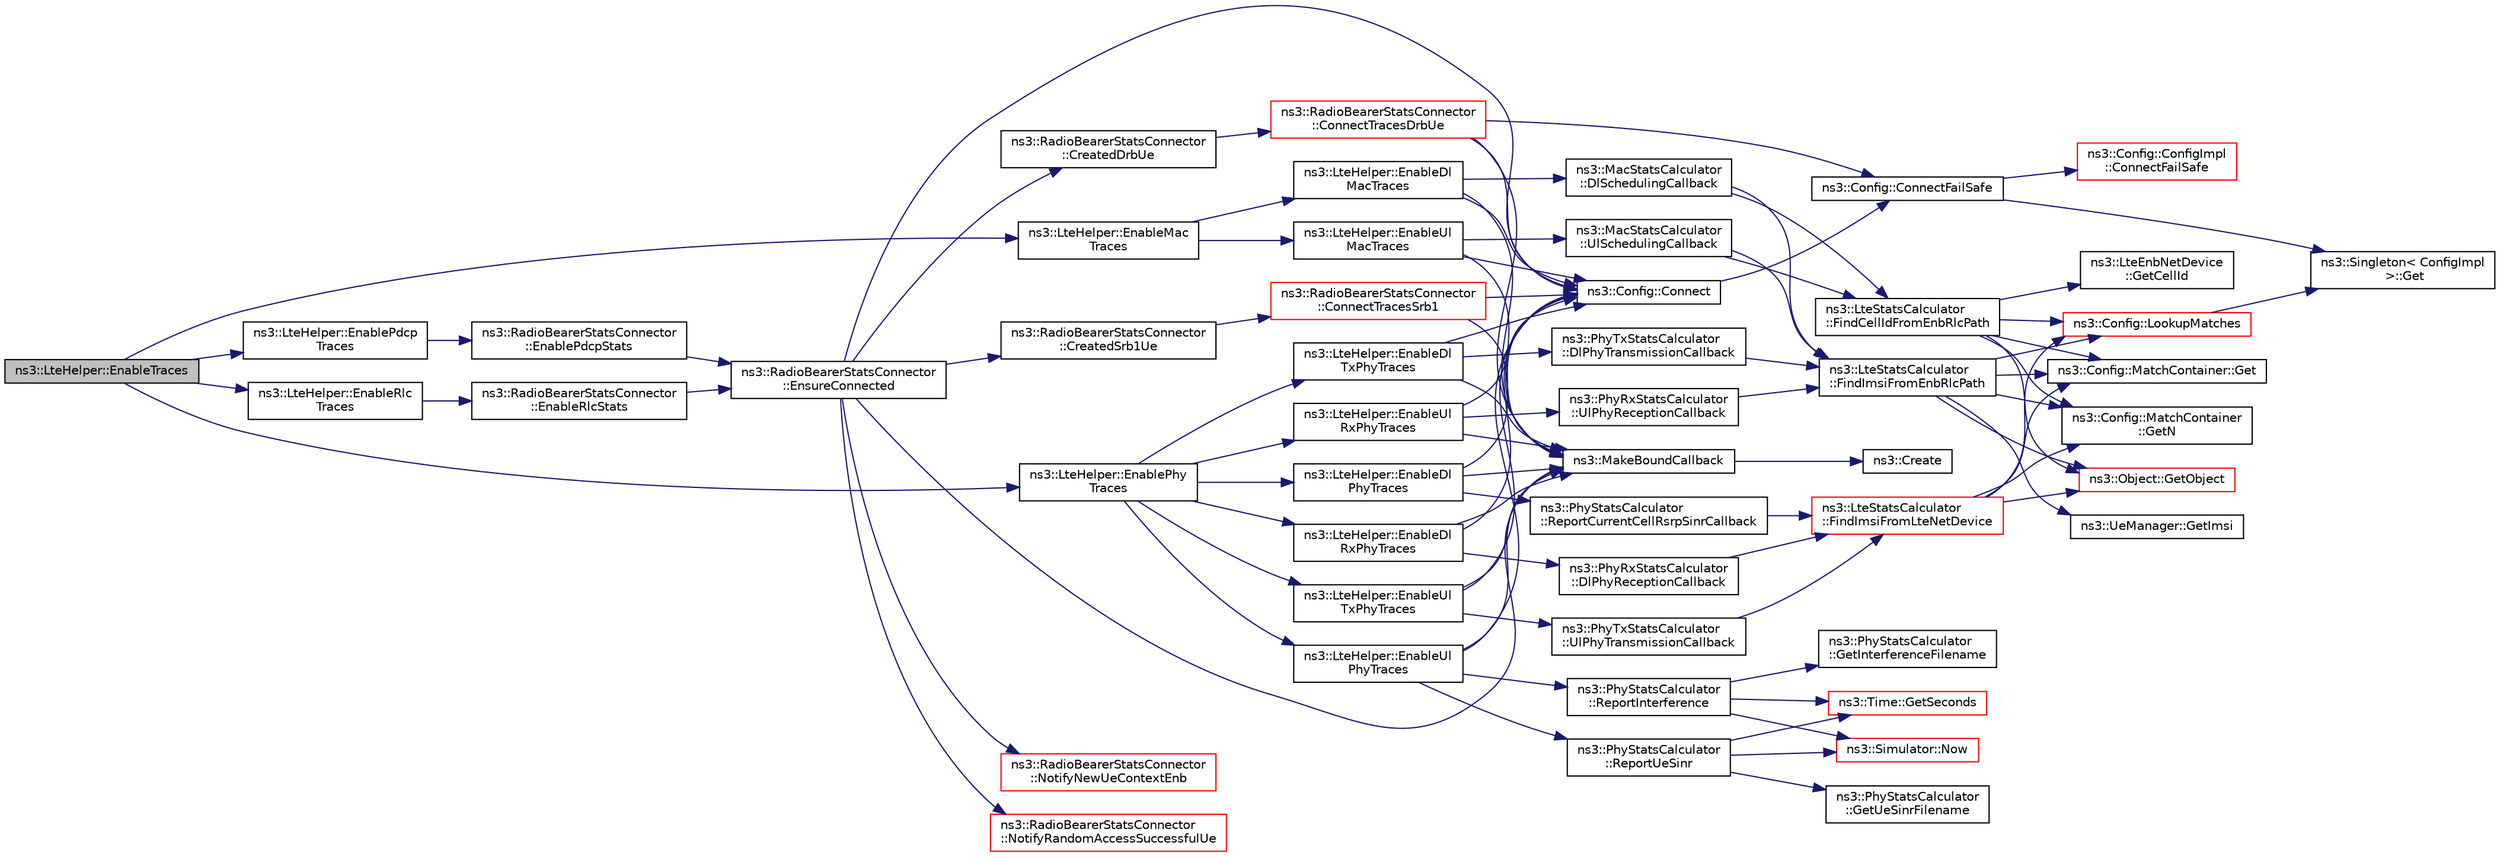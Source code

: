 digraph "ns3::LteHelper::EnableTraces"
{
 // LATEX_PDF_SIZE
  edge [fontname="Helvetica",fontsize="10",labelfontname="Helvetica",labelfontsize="10"];
  node [fontname="Helvetica",fontsize="10",shape=record];
  rankdir="LR";
  Node1 [label="ns3::LteHelper::EnableTraces",height=0.2,width=0.4,color="black", fillcolor="grey75", style="filled", fontcolor="black",tooltip="Enables trace sinks for PHY, MAC, RLC and PDCP."];
  Node1 -> Node2 [color="midnightblue",fontsize="10",style="solid",fontname="Helvetica"];
  Node2 [label="ns3::LteHelper::EnableMac\lTraces",height=0.2,width=0.4,color="black", fillcolor="white", style="filled",URL="$classns3_1_1_lte_helper.html#affa3a12841520407d3662417fe41863d",tooltip="Enable trace sinks for MAC layer."];
  Node2 -> Node3 [color="midnightblue",fontsize="10",style="solid",fontname="Helvetica"];
  Node3 [label="ns3::LteHelper::EnableDl\lMacTraces",height=0.2,width=0.4,color="black", fillcolor="white", style="filled",URL="$classns3_1_1_lte_helper.html#aca02df5d8852bf9721b1541707dcd84f",tooltip="Enable trace sinks for DL MAC layer."];
  Node3 -> Node4 [color="midnightblue",fontsize="10",style="solid",fontname="Helvetica"];
  Node4 [label="ns3::Config::Connect",height=0.2,width=0.4,color="black", fillcolor="white", style="filled",URL="$group__config.html#ga4014f151241cd0939b6cb64409605736",tooltip=" "];
  Node4 -> Node5 [color="midnightblue",fontsize="10",style="solid",fontname="Helvetica"];
  Node5 [label="ns3::Config::ConnectFailSafe",height=0.2,width=0.4,color="black", fillcolor="white", style="filled",URL="$namespacens3_1_1_config.html#aad60d6903a15881b81e982ad5312114a",tooltip="This function will attempt to find all trace sources which match the input path and will then connect..."];
  Node5 -> Node6 [color="midnightblue",fontsize="10",style="solid",fontname="Helvetica"];
  Node6 [label="ns3::Config::ConfigImpl\l::ConnectFailSafe",height=0.2,width=0.4,color="red", fillcolor="white", style="filled",URL="$classns3_1_1_config_1_1_config_impl.html#a5761c70117341e4ea296917bc095e6c0",tooltip="This function will attempt to find all trace sources which match the input path and will then connect..."];
  Node5 -> Node10 [color="midnightblue",fontsize="10",style="solid",fontname="Helvetica"];
  Node10 [label="ns3::Singleton\< ConfigImpl\l \>::Get",height=0.2,width=0.4,color="black", fillcolor="white", style="filled",URL="$classns3_1_1_singleton.html#a80a2cd3c25a27ea72add7a9f7a141ffa",tooltip="Get a pointer to the singleton instance."];
  Node3 -> Node11 [color="midnightblue",fontsize="10",style="solid",fontname="Helvetica"];
  Node11 [label="ns3::MacStatsCalculator\l::DlSchedulingCallback",height=0.2,width=0.4,color="black", fillcolor="white", style="filled",URL="$classns3_1_1_mac_stats_calculator.html#a5408fc566f68e7d3a7a98c62a74131f8",tooltip="Trace sink for the ns3::LteEnbMac::DlScheduling trace source."];
  Node11 -> Node12 [color="midnightblue",fontsize="10",style="solid",fontname="Helvetica"];
  Node12 [label="ns3::LteStatsCalculator\l::FindCellIdFromEnbRlcPath",height=0.2,width=0.4,color="black", fillcolor="white", style="filled",URL="$classns3_1_1_lte_stats_calculator.html#a5d4f64c0c48a8d0a841f0b889a11af2a",tooltip="Retrieves CellId from Enb RLC path in the attribute system."];
  Node12 -> Node13 [color="midnightblue",fontsize="10",style="solid",fontname="Helvetica"];
  Node13 [label="ns3::Config::MatchContainer::Get",height=0.2,width=0.4,color="black", fillcolor="white", style="filled",URL="$classns3_1_1_config_1_1_match_container.html#a515fafc2cd3e2d735aed16ece65dfb0e",tooltip=" "];
  Node12 -> Node14 [color="midnightblue",fontsize="10",style="solid",fontname="Helvetica"];
  Node14 [label="ns3::LteEnbNetDevice\l::GetCellId",height=0.2,width=0.4,color="black", fillcolor="white", style="filled",URL="$classns3_1_1_lte_enb_net_device.html#af8327c717527f8a70838fa95becc2adb",tooltip=" "];
  Node12 -> Node15 [color="midnightblue",fontsize="10",style="solid",fontname="Helvetica"];
  Node15 [label="ns3::Config::MatchContainer\l::GetN",height=0.2,width=0.4,color="black", fillcolor="white", style="filled",URL="$classns3_1_1_config_1_1_match_container.html#a9e7455e824d416a6658b429165481d5f",tooltip=" "];
  Node12 -> Node16 [color="midnightblue",fontsize="10",style="solid",fontname="Helvetica"];
  Node16 [label="ns3::Object::GetObject",height=0.2,width=0.4,color="red", fillcolor="white", style="filled",URL="$classns3_1_1_object.html#ad21f5401ff705cd29c37f931ea3afc18",tooltip="Get a pointer to the requested aggregated Object."];
  Node12 -> Node31 [color="midnightblue",fontsize="10",style="solid",fontname="Helvetica"];
  Node31 [label="ns3::Config::LookupMatches",height=0.2,width=0.4,color="red", fillcolor="white", style="filled",URL="$group__config.html#ga74aeb63f8f50b4a98043351552ef7db6",tooltip=" "];
  Node31 -> Node10 [color="midnightblue",fontsize="10",style="solid",fontname="Helvetica"];
  Node11 -> Node32 [color="midnightblue",fontsize="10",style="solid",fontname="Helvetica"];
  Node32 [label="ns3::LteStatsCalculator\l::FindImsiFromEnbRlcPath",height=0.2,width=0.4,color="black", fillcolor="white", style="filled",URL="$classns3_1_1_lte_stats_calculator.html#a1ed21b0ddc825f8d61a790083d098a76",tooltip="Retrieves IMSI from Enb RLC path in the attribute system."];
  Node32 -> Node13 [color="midnightblue",fontsize="10",style="solid",fontname="Helvetica"];
  Node32 -> Node33 [color="midnightblue",fontsize="10",style="solid",fontname="Helvetica"];
  Node33 [label="ns3::UeManager::GetImsi",height=0.2,width=0.4,color="black", fillcolor="white", style="filled",URL="$classns3_1_1_ue_manager.html#a226170c0ccff84516811b958c427c80c",tooltip=" "];
  Node32 -> Node15 [color="midnightblue",fontsize="10",style="solid",fontname="Helvetica"];
  Node32 -> Node16 [color="midnightblue",fontsize="10",style="solid",fontname="Helvetica"];
  Node32 -> Node31 [color="midnightblue",fontsize="10",style="solid",fontname="Helvetica"];
  Node3 -> Node34 [color="midnightblue",fontsize="10",style="solid",fontname="Helvetica"];
  Node34 [label="ns3::MakeBoundCallback",height=0.2,width=0.4,color="black", fillcolor="white", style="filled",URL="$group__makeboundcallback.html#ga1725d6362e6065faa0709f7c93f8d770",tooltip="Make Callbacks with one bound argument."];
  Node34 -> Node35 [color="midnightblue",fontsize="10",style="solid",fontname="Helvetica"];
  Node35 [label="ns3::Create",height=0.2,width=0.4,color="black", fillcolor="white", style="filled",URL="$group__ptr.html#ga086d8d4a76485a155f0408b85dcebede",tooltip="Create class instances by constructors with varying numbers of arguments and return them by Ptr."];
  Node2 -> Node36 [color="midnightblue",fontsize="10",style="solid",fontname="Helvetica"];
  Node36 [label="ns3::LteHelper::EnableUl\lMacTraces",height=0.2,width=0.4,color="black", fillcolor="white", style="filled",URL="$classns3_1_1_lte_helper.html#ad6d528e87c4f4089fc2679f31b2c90ff",tooltip="Enable trace sinks for UL MAC layer."];
  Node36 -> Node4 [color="midnightblue",fontsize="10",style="solid",fontname="Helvetica"];
  Node36 -> Node34 [color="midnightblue",fontsize="10",style="solid",fontname="Helvetica"];
  Node36 -> Node37 [color="midnightblue",fontsize="10",style="solid",fontname="Helvetica"];
  Node37 [label="ns3::MacStatsCalculator\l::UlSchedulingCallback",height=0.2,width=0.4,color="black", fillcolor="white", style="filled",URL="$classns3_1_1_mac_stats_calculator.html#abe69ec4218d1d2fb7d034f6d0fe52e68",tooltip="Trace sink for the ns3::LteEnbMac::UlScheduling trace source."];
  Node37 -> Node12 [color="midnightblue",fontsize="10",style="solid",fontname="Helvetica"];
  Node37 -> Node32 [color="midnightblue",fontsize="10",style="solid",fontname="Helvetica"];
  Node1 -> Node38 [color="midnightblue",fontsize="10",style="solid",fontname="Helvetica"];
  Node38 [label="ns3::LteHelper::EnablePdcp\lTraces",height=0.2,width=0.4,color="black", fillcolor="white", style="filled",URL="$classns3_1_1_lte_helper.html#adc62a53efe0437cf09062c9d6a95af3d",tooltip="Enable trace sinks for PDCP layer."];
  Node38 -> Node39 [color="midnightblue",fontsize="10",style="solid",fontname="Helvetica"];
  Node39 [label="ns3::RadioBearerStatsConnector\l::EnablePdcpStats",height=0.2,width=0.4,color="black", fillcolor="white", style="filled",URL="$classns3_1_1_radio_bearer_stats_connector.html#a28d09ec1f97c680dfe67ab91150fdfa4",tooltip="Enables trace sinks for PDCP layer."];
  Node39 -> Node40 [color="midnightblue",fontsize="10",style="solid",fontname="Helvetica"];
  Node40 [label="ns3::RadioBearerStatsConnector\l::EnsureConnected",height=0.2,width=0.4,color="black", fillcolor="white", style="filled",URL="$classns3_1_1_radio_bearer_stats_connector.html#aba249ded64e78b11c7d2d54354118154",tooltip="Connects trace sinks to appropriate trace sources."];
  Node40 -> Node4 [color="midnightblue",fontsize="10",style="solid",fontname="Helvetica"];
  Node40 -> Node41 [color="midnightblue",fontsize="10",style="solid",fontname="Helvetica"];
  Node41 [label="ns3::RadioBearerStatsConnector\l::CreatedDrbUe",height=0.2,width=0.4,color="black", fillcolor="white", style="filled",URL="$classns3_1_1_radio_bearer_stats_connector.html#ab2a3228e49606a0b3bf1c1f1ff57caf4",tooltip="Function hooked to DrbCreated trace source at UE RRC, which is fired when DRB is created,..."];
  Node41 -> Node42 [color="midnightblue",fontsize="10",style="solid",fontname="Helvetica"];
  Node42 [label="ns3::RadioBearerStatsConnector\l::ConnectTracesDrbUe",height=0.2,width=0.4,color="red", fillcolor="white", style="filled",URL="$classns3_1_1_radio_bearer_stats_connector.html#ac8e0bc40893582ac58be5df599ffb539",tooltip="Connects DRB trace sources at UE to RLC and PDCP calculators."];
  Node42 -> Node4 [color="midnightblue",fontsize="10",style="solid",fontname="Helvetica"];
  Node42 -> Node5 [color="midnightblue",fontsize="10",style="solid",fontname="Helvetica"];
  Node42 -> Node34 [color="midnightblue",fontsize="10",style="solid",fontname="Helvetica"];
  Node40 -> Node45 [color="midnightblue",fontsize="10",style="solid",fontname="Helvetica"];
  Node45 [label="ns3::RadioBearerStatsConnector\l::CreatedSrb1Ue",height=0.2,width=0.4,color="black", fillcolor="white", style="filled",URL="$classns3_1_1_radio_bearer_stats_connector.html#af0e47231b79a9e8c09e0297719a87e1d",tooltip="Function hooked to Srb1Created trace source at UE RRC, which is fired when SRB1 is created,..."];
  Node45 -> Node46 [color="midnightblue",fontsize="10",style="solid",fontname="Helvetica"];
  Node46 [label="ns3::RadioBearerStatsConnector\l::ConnectTracesSrb1",height=0.2,width=0.4,color="red", fillcolor="white", style="filled",URL="$classns3_1_1_radio_bearer_stats_connector.html#a36eaa4656a7636f47d5023ead3574f76",tooltip="Connects SRB1 trace sources at UE and eNB to RLC and PDCP calculators."];
  Node46 -> Node4 [color="midnightblue",fontsize="10",style="solid",fontname="Helvetica"];
  Node46 -> Node34 [color="midnightblue",fontsize="10",style="solid",fontname="Helvetica"];
  Node40 -> Node34 [color="midnightblue",fontsize="10",style="solid",fontname="Helvetica"];
  Node40 -> Node49 [color="midnightblue",fontsize="10",style="solid",fontname="Helvetica"];
  Node49 [label="ns3::RadioBearerStatsConnector\l::NotifyNewUeContextEnb",height=0.2,width=0.4,color="red", fillcolor="white", style="filled",URL="$classns3_1_1_radio_bearer_stats_connector.html#a78cb88c11eff737f35c1ea9cd42d75a2",tooltip="Function hooked to NewUeContext trace source at eNB RRC, which is fired upon creation of a new UE con..."];
  Node40 -> Node53 [color="midnightblue",fontsize="10",style="solid",fontname="Helvetica"];
  Node53 [label="ns3::RadioBearerStatsConnector\l::NotifyRandomAccessSuccessfulUe",height=0.2,width=0.4,color="red", fillcolor="white", style="filled",URL="$classns3_1_1_radio_bearer_stats_connector.html#a2bd1e59ad20e4959925ee606ac324a42",tooltip="Function hooked to RandomAccessSuccessful trace source at UE RRC, which is fired upon successful comp..."];
  Node1 -> Node55 [color="midnightblue",fontsize="10",style="solid",fontname="Helvetica"];
  Node55 [label="ns3::LteHelper::EnablePhy\lTraces",height=0.2,width=0.4,color="black", fillcolor="white", style="filled",URL="$classns3_1_1_lte_helper.html#ad6d7edf234d29f7b8363e9ebf73fe32e",tooltip="Enable trace sinks for PHY layer."];
  Node55 -> Node56 [color="midnightblue",fontsize="10",style="solid",fontname="Helvetica"];
  Node56 [label="ns3::LteHelper::EnableDl\lPhyTraces",height=0.2,width=0.4,color="black", fillcolor="white", style="filled",URL="$classns3_1_1_lte_helper.html#a91567fa5345ff8d69ab03f45042ba74d",tooltip="Enable trace sinks for DL PHY layer."];
  Node56 -> Node4 [color="midnightblue",fontsize="10",style="solid",fontname="Helvetica"];
  Node56 -> Node34 [color="midnightblue",fontsize="10",style="solid",fontname="Helvetica"];
  Node56 -> Node57 [color="midnightblue",fontsize="10",style="solid",fontname="Helvetica"];
  Node57 [label="ns3::PhyStatsCalculator\l::ReportCurrentCellRsrpSinrCallback",height=0.2,width=0.4,color="black", fillcolor="white", style="filled",URL="$classns3_1_1_phy_stats_calculator.html#af0e98f6ff3512c19060d48647dcb79b4",tooltip="trace sink"];
  Node57 -> Node58 [color="midnightblue",fontsize="10",style="solid",fontname="Helvetica"];
  Node58 [label="ns3::LteStatsCalculator\l::FindImsiFromLteNetDevice",height=0.2,width=0.4,color="red", fillcolor="white", style="filled",URL="$classns3_1_1_lte_stats_calculator.html#a85843b5cea26f922818c1e3374a08e18",tooltip="Retrieves IMSI from LteNetDevice path in the attribute system."];
  Node58 -> Node13 [color="midnightblue",fontsize="10",style="solid",fontname="Helvetica"];
  Node58 -> Node15 [color="midnightblue",fontsize="10",style="solid",fontname="Helvetica"];
  Node58 -> Node16 [color="midnightblue",fontsize="10",style="solid",fontname="Helvetica"];
  Node58 -> Node31 [color="midnightblue",fontsize="10",style="solid",fontname="Helvetica"];
  Node55 -> Node60 [color="midnightblue",fontsize="10",style="solid",fontname="Helvetica"];
  Node60 [label="ns3::LteHelper::EnableDl\lRxPhyTraces",height=0.2,width=0.4,color="black", fillcolor="white", style="filled",URL="$classns3_1_1_lte_helper.html#add3b1208816547494f766ba3564a2ca9",tooltip="Enable trace sinks for DL reception PHY layer."];
  Node60 -> Node4 [color="midnightblue",fontsize="10",style="solid",fontname="Helvetica"];
  Node60 -> Node61 [color="midnightblue",fontsize="10",style="solid",fontname="Helvetica"];
  Node61 [label="ns3::PhyRxStatsCalculator\l::DlPhyReceptionCallback",height=0.2,width=0.4,color="black", fillcolor="white", style="filled",URL="$classns3_1_1_phy_rx_stats_calculator.html#acc451f528606482ad711733f4d4c2e18",tooltip="trace sink"];
  Node61 -> Node58 [color="midnightblue",fontsize="10",style="solid",fontname="Helvetica"];
  Node60 -> Node34 [color="midnightblue",fontsize="10",style="solid",fontname="Helvetica"];
  Node55 -> Node62 [color="midnightblue",fontsize="10",style="solid",fontname="Helvetica"];
  Node62 [label="ns3::LteHelper::EnableDl\lTxPhyTraces",height=0.2,width=0.4,color="black", fillcolor="white", style="filled",URL="$classns3_1_1_lte_helper.html#afa42502e6f341da865811bf3cd5ef88b",tooltip="Enable trace sinks for DL transmission PHY layer."];
  Node62 -> Node4 [color="midnightblue",fontsize="10",style="solid",fontname="Helvetica"];
  Node62 -> Node63 [color="midnightblue",fontsize="10",style="solid",fontname="Helvetica"];
  Node63 [label="ns3::PhyTxStatsCalculator\l::DlPhyTransmissionCallback",height=0.2,width=0.4,color="black", fillcolor="white", style="filled",URL="$classns3_1_1_phy_tx_stats_calculator.html#a47ca61609fac1d4b1d4a448e4abd0112",tooltip="trace sink"];
  Node63 -> Node32 [color="midnightblue",fontsize="10",style="solid",fontname="Helvetica"];
  Node62 -> Node34 [color="midnightblue",fontsize="10",style="solid",fontname="Helvetica"];
  Node55 -> Node64 [color="midnightblue",fontsize="10",style="solid",fontname="Helvetica"];
  Node64 [label="ns3::LteHelper::EnableUl\lPhyTraces",height=0.2,width=0.4,color="black", fillcolor="white", style="filled",URL="$classns3_1_1_lte_helper.html#a054448bb5bd549f61462fc124578049c",tooltip="Enable trace sinks for UL PHY layer."];
  Node64 -> Node4 [color="midnightblue",fontsize="10",style="solid",fontname="Helvetica"];
  Node64 -> Node34 [color="midnightblue",fontsize="10",style="solid",fontname="Helvetica"];
  Node64 -> Node65 [color="midnightblue",fontsize="10",style="solid",fontname="Helvetica"];
  Node65 [label="ns3::PhyStatsCalculator\l::ReportInterference",height=0.2,width=0.4,color="black", fillcolor="white", style="filled",URL="$classns3_1_1_phy_stats_calculator.html#aed49d3eb68d3322e3f8fd94f884a4d9f",tooltip="Notifies the stats calculator that an interference report has occurred."];
  Node65 -> Node66 [color="midnightblue",fontsize="10",style="solid",fontname="Helvetica"];
  Node66 [label="ns3::PhyStatsCalculator\l::GetInterferenceFilename",height=0.2,width=0.4,color="black", fillcolor="white", style="filled",URL="$classns3_1_1_phy_stats_calculator.html#a8652cf470bf699be1ebe2f16a4dfd781",tooltip="Get the name of the file where the interference statistics will be stored."];
  Node65 -> Node67 [color="midnightblue",fontsize="10",style="solid",fontname="Helvetica"];
  Node67 [label="ns3::Time::GetSeconds",height=0.2,width=0.4,color="red", fillcolor="white", style="filled",URL="$classns3_1_1_time.html#a27cb7c22324e0447740929b024dbeb66",tooltip="Get an approximation of the time stored in this instance in the indicated unit."];
  Node65 -> Node81 [color="midnightblue",fontsize="10",style="solid",fontname="Helvetica"];
  Node81 [label="ns3::Simulator::Now",height=0.2,width=0.4,color="red", fillcolor="white", style="filled",URL="$classns3_1_1_simulator.html#ac3178fa975b419f7875e7105be122800",tooltip="Return the current simulation virtual time."];
  Node64 -> Node123 [color="midnightblue",fontsize="10",style="solid",fontname="Helvetica"];
  Node123 [label="ns3::PhyStatsCalculator\l::ReportUeSinr",height=0.2,width=0.4,color="black", fillcolor="white", style="filled",URL="$classns3_1_1_phy_stats_calculator.html#a3f4dd2b5d5d005c99d3f30f8b4b2277d",tooltip="Notifies the stats calculator that an UE SINR report has occurred."];
  Node123 -> Node67 [color="midnightblue",fontsize="10",style="solid",fontname="Helvetica"];
  Node123 -> Node124 [color="midnightblue",fontsize="10",style="solid",fontname="Helvetica"];
  Node124 [label="ns3::PhyStatsCalculator\l::GetUeSinrFilename",height=0.2,width=0.4,color="black", fillcolor="white", style="filled",URL="$classns3_1_1_phy_stats_calculator.html#a2a7d8dc8a4658c449b4e486ffd5ad642",tooltip="Get the name of the file where the UE SINR statistics will be stored."];
  Node123 -> Node81 [color="midnightblue",fontsize="10",style="solid",fontname="Helvetica"];
  Node55 -> Node125 [color="midnightblue",fontsize="10",style="solid",fontname="Helvetica"];
  Node125 [label="ns3::LteHelper::EnableUl\lRxPhyTraces",height=0.2,width=0.4,color="black", fillcolor="white", style="filled",URL="$classns3_1_1_lte_helper.html#ab7c507ee3d1bdd916b0250b974751cef",tooltip="Enable trace sinks for UL reception PHY layer."];
  Node125 -> Node4 [color="midnightblue",fontsize="10",style="solid",fontname="Helvetica"];
  Node125 -> Node34 [color="midnightblue",fontsize="10",style="solid",fontname="Helvetica"];
  Node125 -> Node126 [color="midnightblue",fontsize="10",style="solid",fontname="Helvetica"];
  Node126 [label="ns3::PhyRxStatsCalculator\l::UlPhyReceptionCallback",height=0.2,width=0.4,color="black", fillcolor="white", style="filled",URL="$classns3_1_1_phy_rx_stats_calculator.html#a5a0293d4f51c4ed30d8b561763546d73",tooltip="trace sink"];
  Node126 -> Node32 [color="midnightblue",fontsize="10",style="solid",fontname="Helvetica"];
  Node55 -> Node127 [color="midnightblue",fontsize="10",style="solid",fontname="Helvetica"];
  Node127 [label="ns3::LteHelper::EnableUl\lTxPhyTraces",height=0.2,width=0.4,color="black", fillcolor="white", style="filled",URL="$classns3_1_1_lte_helper.html#a2c414741c73a9dd125fe2a7b3a63ad3a",tooltip="Enable trace sinks for UL transmission PHY layer."];
  Node127 -> Node4 [color="midnightblue",fontsize="10",style="solid",fontname="Helvetica"];
  Node127 -> Node34 [color="midnightblue",fontsize="10",style="solid",fontname="Helvetica"];
  Node127 -> Node128 [color="midnightblue",fontsize="10",style="solid",fontname="Helvetica"];
  Node128 [label="ns3::PhyTxStatsCalculator\l::UlPhyTransmissionCallback",height=0.2,width=0.4,color="black", fillcolor="white", style="filled",URL="$classns3_1_1_phy_tx_stats_calculator.html#aef569e43f00277d362b150e78e6828ae",tooltip="trace sink"];
  Node128 -> Node58 [color="midnightblue",fontsize="10",style="solid",fontname="Helvetica"];
  Node1 -> Node129 [color="midnightblue",fontsize="10",style="solid",fontname="Helvetica"];
  Node129 [label="ns3::LteHelper::EnableRlc\lTraces",height=0.2,width=0.4,color="black", fillcolor="white", style="filled",URL="$classns3_1_1_lte_helper.html#abadfdd04d30b261e9b6f0846b4784928",tooltip="Enable trace sinks for RLC layer."];
  Node129 -> Node130 [color="midnightblue",fontsize="10",style="solid",fontname="Helvetica"];
  Node130 [label="ns3::RadioBearerStatsConnector\l::EnableRlcStats",height=0.2,width=0.4,color="black", fillcolor="white", style="filled",URL="$classns3_1_1_radio_bearer_stats_connector.html#a75ac2448eff569ea1b65671365191e2e",tooltip="Enables trace sinks for RLC layer."];
  Node130 -> Node40 [color="midnightblue",fontsize="10",style="solid",fontname="Helvetica"];
}
